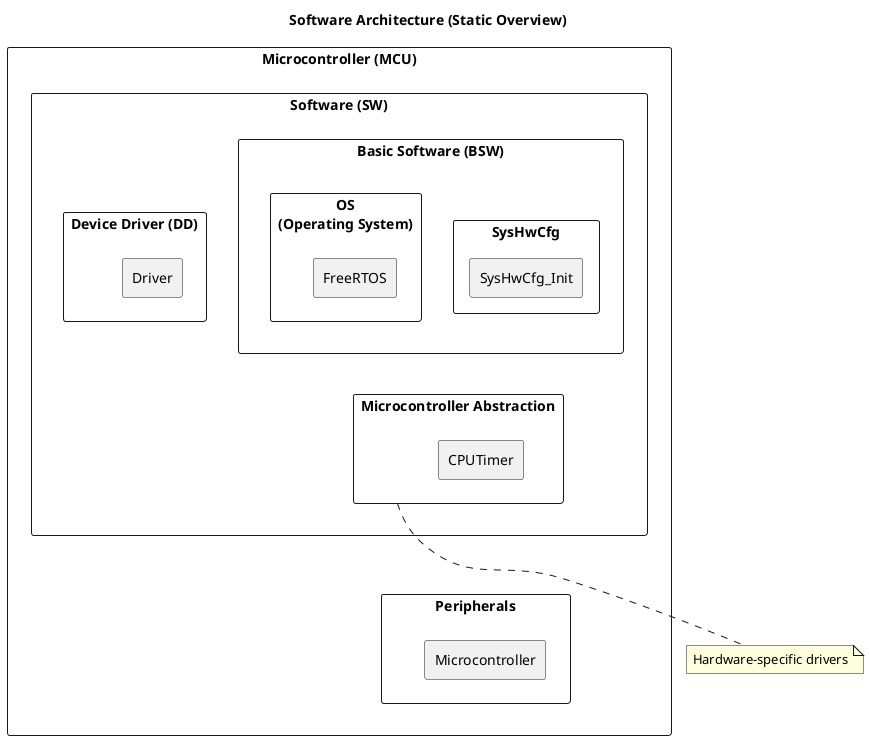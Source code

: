 @startuml
title Software Architecture (Static Overview)

skinparam componentStyle rectangle
skinparam packageStyle rectangle
skinparam shadowing false
skinparam defaultTextAlignment center

' === Top-Level Layers ===
rectangle "Microcontroller (MCU)" as MCU {
    rectangle "Software (SW)" as SW {
        package "Basic Software (BSW)" {
            component "OS\n(Operating System)" as OS {
                [FreeRTOS] as RTOS
            }
            component "SysHwCfg" as SysHwCfg {
                [SysHwCfg_Init] as SysHwCfg_Init
            }
        }

        package "Device Driver (DD)" as DD {
            component "Driver" as Driver
        }

        package "Microcontroller Abstraction" as MCAL {
            component "CPUTimer" as CPUTimer
        }
    }

    package "Peripherals" as PER {
        component "Microcontroller" as HW
    }
}

' === Relationships ===
OS -[hidden]-> MCAL
SysHwCfg_Init -[hidden]-> MCAL
DD -[hidden]-> MCAL
MCAL -[hidden]-> PER : Test

' === Notes ===
note bottom of MCAL
  Hardware-specific drivers
end note

@enduml
